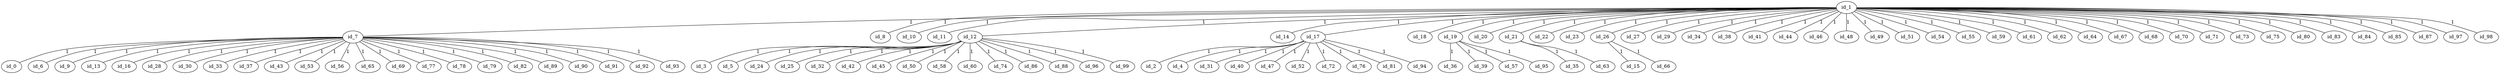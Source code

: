 graph GR{
id_0;
id_1;
id_2;
id_3;
id_4;
id_5;
id_6;
id_7;
id_8;
id_9;
id_10;
id_11;
id_12;
id_13;
id_14;
id_15;
id_16;
id_17;
id_18;
id_19;
id_20;
id_21;
id_22;
id_23;
id_24;
id_25;
id_26;
id_27;
id_28;
id_29;
id_30;
id_31;
id_32;
id_33;
id_34;
id_35;
id_36;
id_37;
id_38;
id_39;
id_40;
id_41;
id_42;
id_43;
id_44;
id_45;
id_46;
id_47;
id_48;
id_49;
id_50;
id_51;
id_52;
id_53;
id_54;
id_55;
id_56;
id_57;
id_58;
id_59;
id_60;
id_61;
id_62;
id_63;
id_64;
id_65;
id_66;
id_67;
id_68;
id_69;
id_70;
id_71;
id_72;
id_73;
id_74;
id_75;
id_76;
id_77;
id_78;
id_79;
id_80;
id_81;
id_82;
id_83;
id_84;
id_85;
id_86;
id_87;
id_88;
id_89;
id_90;
id_91;
id_92;
id_93;
id_94;
id_95;
id_96;
id_97;
id_98;
id_99;
id_1--id_7[label=1];
id_1--id_12[label=1];
id_1--id_17[label=1];
id_1--id_19[label=1];
id_1--id_21[label=1];
id_1--id_22[label=1];
id_1--id_26[label=1];
id_1--id_29[label=1];
id_1--id_38[label=1];
id_1--id_41[label=1];
id_1--id_51[label=1];
id_1--id_54[label=1];
id_1--id_59[label=1];
id_1--id_70[label=1];
id_1--id_71[label=1];
id_1--id_75[label=1];
id_1--id_80[label=1];
id_1--id_84[label=1];
id_1--id_85[label=1];
id_1--id_98[label=1];
id_1--id_8[label=1];
id_1--id_10[label=1];
id_1--id_11[label=1];
id_1--id_14[label=1];
id_1--id_18[label=1];
id_1--id_20[label=1];
id_1--id_23[label=1];
id_1--id_27[label=1];
id_1--id_34[label=1];
id_1--id_44[label=1];
id_1--id_46[label=1];
id_1--id_48[label=1];
id_1--id_49[label=1];
id_1--id_55[label=1];
id_1--id_61[label=1];
id_1--id_62[label=1];
id_1--id_64[label=1];
id_1--id_67[label=1];
id_1--id_68[label=1];
id_1--id_73[label=1];
id_1--id_83[label=1];
id_1--id_87[label=1];
id_1--id_97[label=1];
id_7--id_0[label=1];
id_7--id_6[label=1];
id_7--id_16[label=1];
id_7--id_37[label=1];
id_7--id_53[label=1];
id_7--id_56[label=1];
id_7--id_65[label=1];
id_7--id_69[label=1];
id_7--id_78[label=1];
id_7--id_79[label=1];
id_7--id_82[label=1];
id_7--id_90[label=1];
id_7--id_91[label=1];
id_7--id_93[label=1];
id_7--id_9[label=1];
id_7--id_13[label=1];
id_7--id_28[label=1];
id_7--id_30[label=1];
id_7--id_33[label=1];
id_7--id_43[label=1];
id_7--id_77[label=1];
id_7--id_89[label=1];
id_7--id_92[label=1];
id_12--id_3[label=1];
id_12--id_5[label=1];
id_12--id_45[label=1];
id_12--id_58[label=1];
id_12--id_60[label=1];
id_12--id_74[label=1];
id_12--id_86[label=1];
id_12--id_96[label=1];
id_12--id_99[label=1];
id_12--id_24[label=1];
id_12--id_25[label=1];
id_12--id_32[label=1];
id_12--id_42[label=1];
id_12--id_50[label=1];
id_12--id_88[label=1];
id_17--id_2[label=1];
id_17--id_4[label=1];
id_17--id_31[label=1];
id_17--id_47[label=1];
id_17--id_72[label=1];
id_17--id_76[label=1];
id_17--id_81[label=1];
id_17--id_40[label=1];
id_17--id_52[label=1];
id_17--id_94[label=1];
id_19--id_36[label=1];
id_19--id_95[label=1];
id_19--id_39[label=1];
id_19--id_57[label=1];
id_21--id_35[label=1];
id_21--id_63[label=1];
id_26--id_15[label=1];
id_26--id_66[label=1];
}